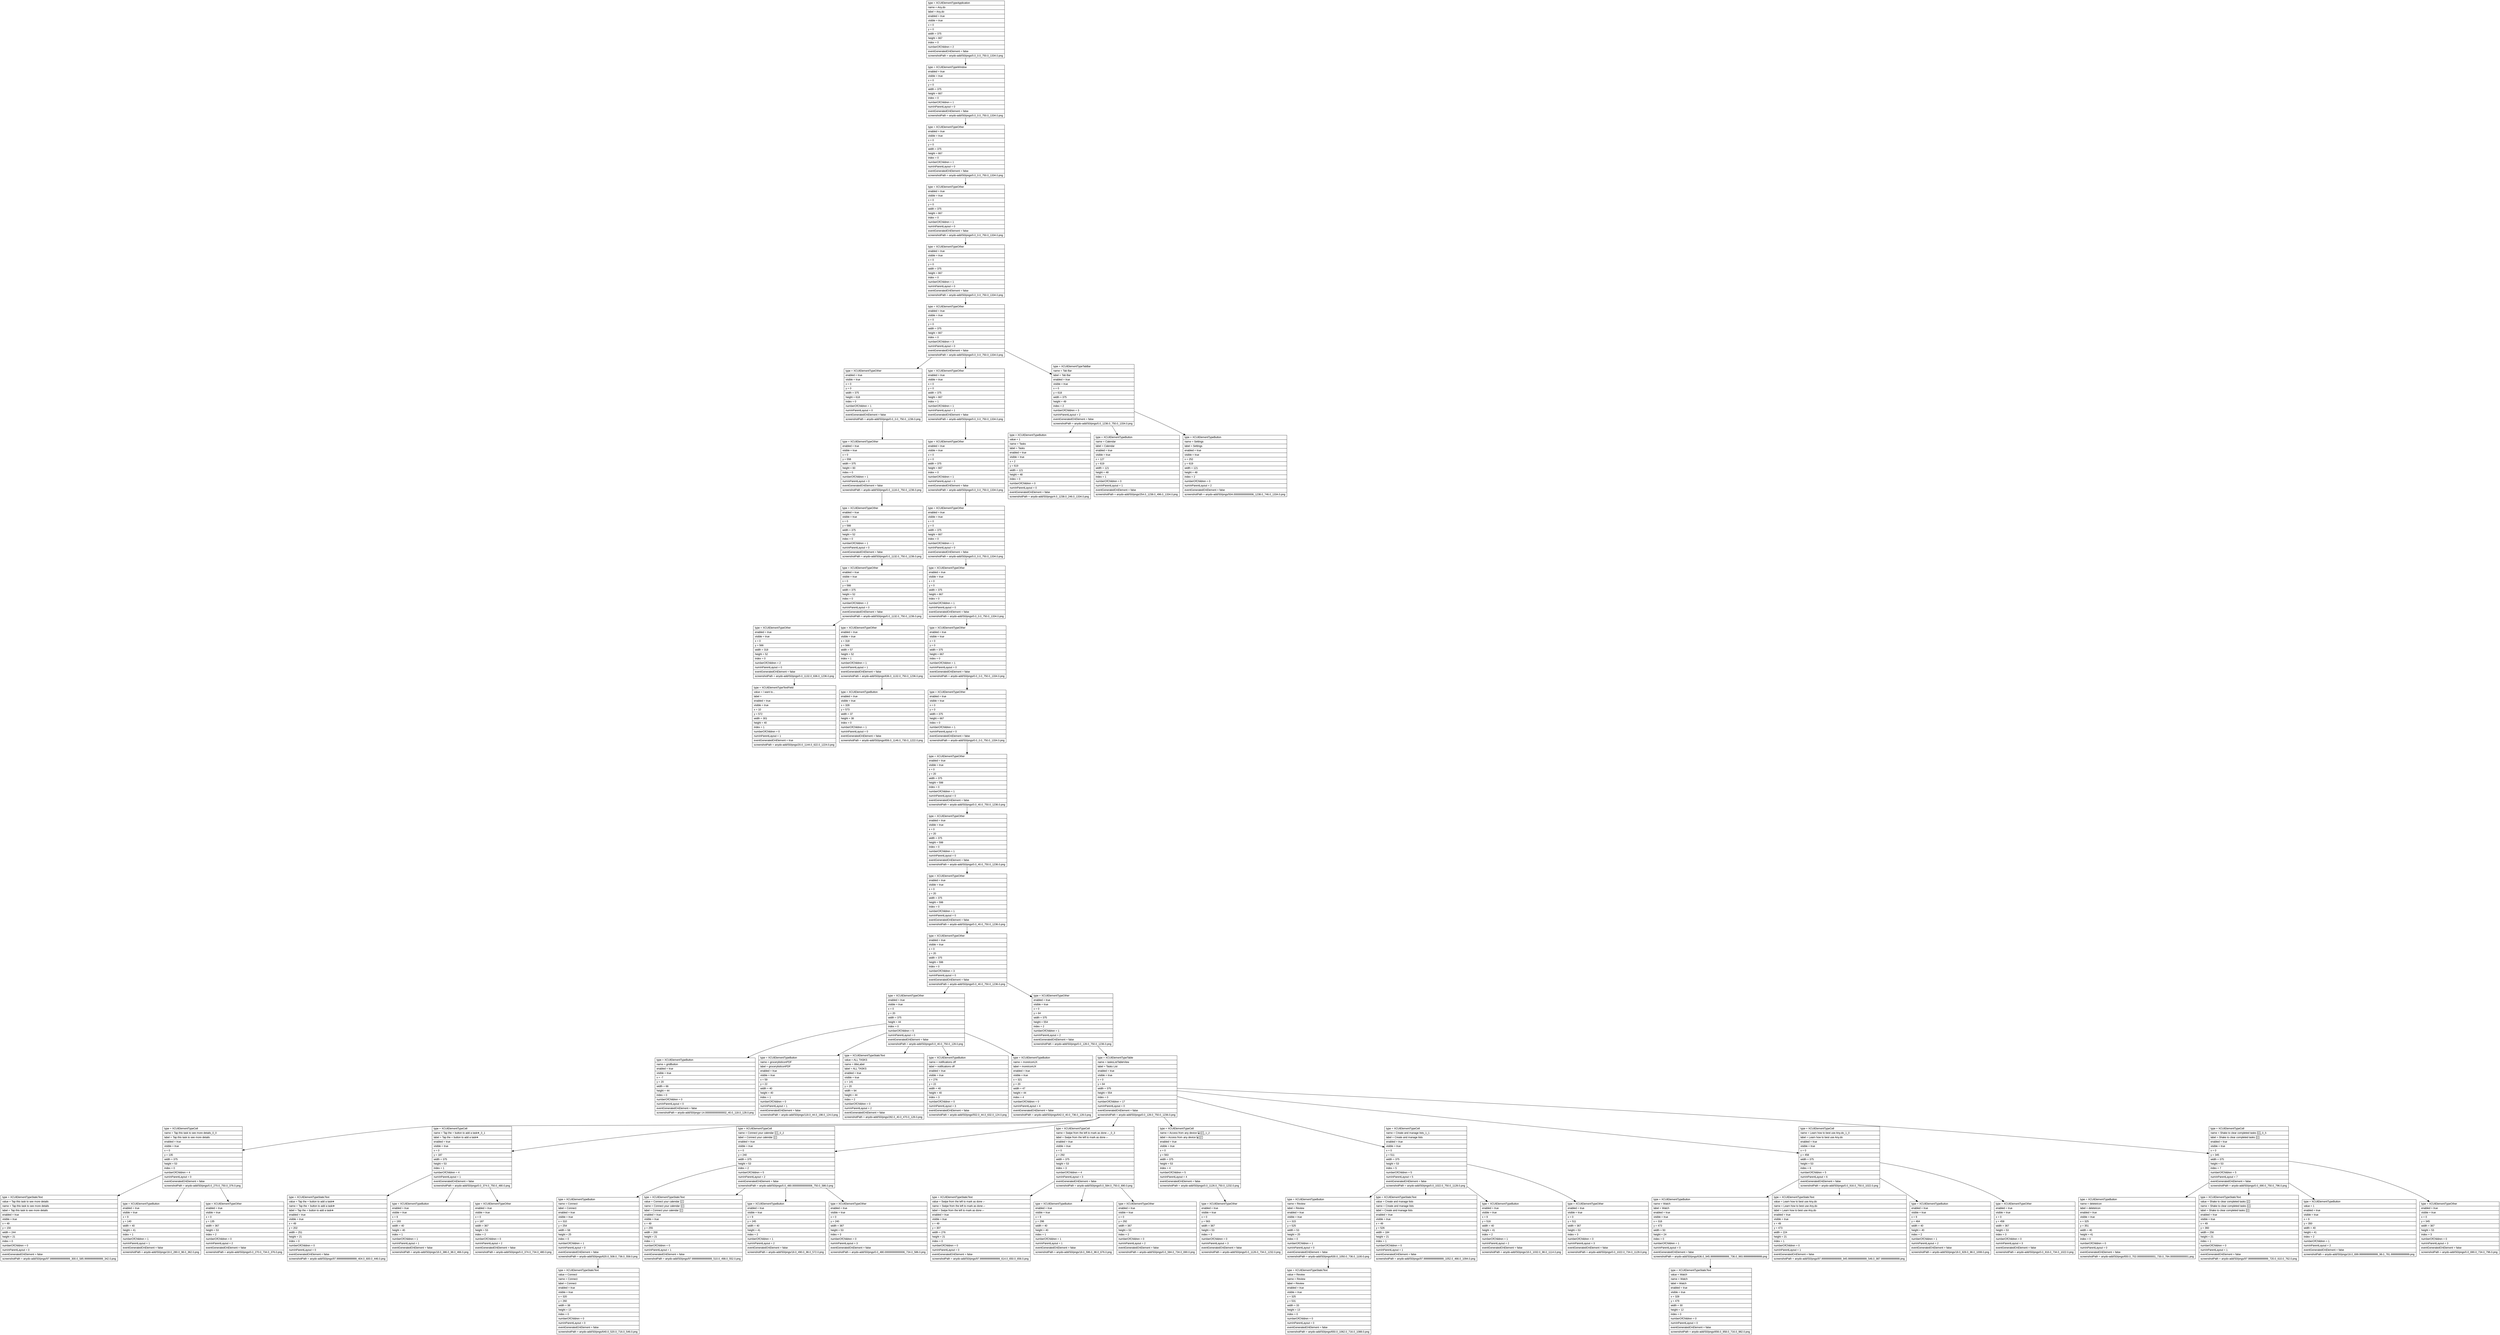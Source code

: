 digraph Layout {

	node [shape=record fontname=Arial];

	0	[label="{type = XCUIElementTypeApplication\l|name = Any.do\l|label = Any.do\l|enabled = true\l|visible = true\l|x = 0\l|y = 0\l|width = 375\l|height = 667\l|index = 0\l|numberOfChildren = 2\l|eventGeneratedOnElement = false \l|screenshotPath = anydo-add/S0/pngs/0.0_0.0_750.0_1334.0.png\l}"]
	1	[label="{type = XCUIElementTypeWindow\l|enabled = true\l|visible = true\l|x = 0\l|y = 0\l|width = 375\l|height = 667\l|index = 0\l|numberOfChildren = 1\l|numInParentLayout = 0\l|eventGeneratedOnElement = false \l|screenshotPath = anydo-add/S0/pngs/0.0_0.0_750.0_1334.0.png\l}"]
	2	[label="{type = XCUIElementTypeOther\l|enabled = true\l|visible = true\l|x = 0\l|y = 0\l|width = 375\l|height = 667\l|index = 0\l|numberOfChildren = 1\l|numInParentLayout = 0\l|eventGeneratedOnElement = false \l|screenshotPath = anydo-add/S0/pngs/0.0_0.0_750.0_1334.0.png\l}"]
	3	[label="{type = XCUIElementTypeOther\l|enabled = true\l|visible = true\l|x = 0\l|y = 0\l|width = 375\l|height = 667\l|index = 0\l|numberOfChildren = 1\l|numInParentLayout = 0\l|eventGeneratedOnElement = false \l|screenshotPath = anydo-add/S0/pngs/0.0_0.0_750.0_1334.0.png\l}"]
	4	[label="{type = XCUIElementTypeOther\l|enabled = true\l|visible = true\l|x = 0\l|y = 0\l|width = 375\l|height = 667\l|index = 0\l|numberOfChildren = 1\l|numInParentLayout = 0\l|eventGeneratedOnElement = false \l|screenshotPath = anydo-add/S0/pngs/0.0_0.0_750.0_1334.0.png\l}"]
	5	[label="{type = XCUIElementTypeOther\l|enabled = true\l|visible = true\l|x = 0\l|y = 0\l|width = 375\l|height = 667\l|index = 0\l|numberOfChildren = 3\l|numInParentLayout = 0\l|eventGeneratedOnElement = false \l|screenshotPath = anydo-add/S0/pngs/0.0_0.0_750.0_1334.0.png\l}"]
	6	[label="{type = XCUIElementTypeOther\l|enabled = true\l|visible = true\l|x = 0\l|y = 0\l|width = 375\l|height = 618\l|index = 0\l|numberOfChildren = 1\l|numInParentLayout = 0\l|eventGeneratedOnElement = false \l|screenshotPath = anydo-add/S0/pngs/0.0_0.0_750.0_1236.0.png\l}"]
	7	[label="{type = XCUIElementTypeOther\l|enabled = true\l|visible = true\l|x = 0\l|y = 0\l|width = 375\l|height = 667\l|index = 1\l|numberOfChildren = 1\l|numInParentLayout = 1\l|eventGeneratedOnElement = false \l|screenshotPath = anydo-add/S0/pngs/0.0_0.0_750.0_1334.0.png\l}"]
	8	[label="{type = XCUIElementTypeTabBar\l|name = Tab Bar\l|label = Tab Bar\l|enabled = true\l|visible = true\l|x = 0\l|y = 618\l|width = 375\l|height = 49\l|index = 2\l|numberOfChildren = 3\l|numInParentLayout = 2\l|eventGeneratedOnElement = false \l|screenshotPath = anydo-add/S0/pngs/0.0_1236.0_750.0_1334.0.png\l}"]
	9	[label="{type = XCUIElementTypeOther\l|enabled = true\l|visible = true\l|x = 0\l|y = 558\l|width = 375\l|height = 60\l|index = 0\l|numberOfChildren = 1\l|numInParentLayout = 0\l|eventGeneratedOnElement = false \l|screenshotPath = anydo-add/S0/pngs/0.0_1116.0_750.0_1236.0.png\l}"]
	10	[label="{type = XCUIElementTypeOther\l|enabled = true\l|visible = true\l|x = 0\l|y = 0\l|width = 375\l|height = 667\l|index = 0\l|numberOfChildren = 1\l|numInParentLayout = 0\l|eventGeneratedOnElement = false \l|screenshotPath = anydo-add/S0/pngs/0.0_0.0_750.0_1334.0.png\l}"]
	11	[label="{type = XCUIElementTypeButton\l|value = 1\l|name = Tasks\l|label = Tasks\l|enabled = true\l|visible = true\l|x = 2\l|y = 619\l|width = 121\l|height = 48\l|index = 0\l|numberOfChildren = 0\l|numInParentLayout = 0\l|eventGeneratedOnElement = false \l|screenshotPath = anydo-add/S0/pngs/4.0_1238.0_246.0_1334.0.png\l}"]
	12	[label="{type = XCUIElementTypeButton\l|name = Calendar\l|label = Calendar\l|enabled = true\l|visible = true\l|x = 127\l|y = 619\l|width = 121\l|height = 48\l|index = 1\l|numberOfChildren = 0\l|numInParentLayout = 1\l|eventGeneratedOnElement = false \l|screenshotPath = anydo-add/S0/pngs/254.0_1238.0_496.0_1334.0.png\l}"]
	13	[label="{type = XCUIElementTypeButton\l|name = Settings\l|label = Settings\l|enabled = true\l|visible = true\l|x = 252\l|y = 619\l|width = 121\l|height = 48\l|index = 2\l|numberOfChildren = 0\l|numInParentLayout = 2\l|eventGeneratedOnElement = false \l|screenshotPath = anydo-add/S0/pngs/504.00000000000006_1238.0_746.0_1334.0.png\l}"]
	14	[label="{type = XCUIElementTypeOther\l|enabled = true\l|visible = true\l|x = 0\l|y = 566\l|width = 375\l|height = 52\l|index = 0\l|numberOfChildren = 1\l|numInParentLayout = 0\l|eventGeneratedOnElement = false \l|screenshotPath = anydo-add/S0/pngs/0.0_1132.0_750.0_1236.0.png\l}"]
	15	[label="{type = XCUIElementTypeOther\l|enabled = true\l|visible = true\l|x = 0\l|y = 0\l|width = 375\l|height = 667\l|index = 0\l|numberOfChildren = 1\l|numInParentLayout = 0\l|eventGeneratedOnElement = false \l|screenshotPath = anydo-add/S0/pngs/0.0_0.0_750.0_1334.0.png\l}"]
	16	[label="{type = XCUIElementTypeOther\l|enabled = true\l|visible = true\l|x = 0\l|y = 566\l|width = 375\l|height = 52\l|index = 0\l|numberOfChildren = 2\l|numInParentLayout = 0\l|eventGeneratedOnElement = false \l|screenshotPath = anydo-add/S0/pngs/0.0_1132.0_750.0_1236.0.png\l}"]
	17	[label="{type = XCUIElementTypeOther\l|enabled = true\l|visible = true\l|x = 0\l|y = 0\l|width = 375\l|height = 667\l|index = 0\l|numberOfChildren = 1\l|numInParentLayout = 0\l|eventGeneratedOnElement = false \l|screenshotPath = anydo-add/S0/pngs/0.0_0.0_750.0_1334.0.png\l}"]
	18	[label="{type = XCUIElementTypeOther\l|enabled = true\l|visible = true\l|x = 0\l|y = 566\l|width = 318\l|height = 52\l|index = 0\l|numberOfChildren = 2\l|numInParentLayout = 0\l|eventGeneratedOnElement = false \l|screenshotPath = anydo-add/S0/pngs/0.0_1132.0_636.0_1236.0.png\l}"]
	19	[label="{type = XCUIElementTypeOther\l|enabled = true\l|visible = true\l|x = 318\l|y = 566\l|width = 57\l|height = 52\l|index = 1\l|numberOfChildren = 1\l|numInParentLayout = 1\l|eventGeneratedOnElement = false \l|screenshotPath = anydo-add/S0/pngs/636.0_1132.0_750.0_1236.0.png\l}"]
	20	[label="{type = XCUIElementTypeOther\l|enabled = true\l|visible = true\l|x = 0\l|y = 0\l|width = 375\l|height = 667\l|index = 0\l|numberOfChildren = 1\l|numInParentLayout = 0\l|eventGeneratedOnElement = false \l|screenshotPath = anydo-add/S0/pngs/0.0_0.0_750.0_1334.0.png\l}"]
	21	[label="{type = XCUIElementTypeTextField\l|value = I want to...\l|label = \l|enabled = true\l|visible = true\l|x = 10\l|y = 572\l|width = 301\l|height = 40\l|index = 1\l|numberOfChildren = 0\l|numInParentLayout = 1\l|eventGeneratedOnElement = true \l|screenshotPath = anydo-add/S0/pngs/20.0_1144.0_622.0_1224.0.png\l}"]
	22	[label="{type = XCUIElementTypeButton\l|enabled = true\l|visible = true\l|x = 328\l|y = 573\l|width = 37\l|height = 38\l|index = 0\l|numberOfChildren = 1\l|numInParentLayout = 0\l|eventGeneratedOnElement = false \l|screenshotPath = anydo-add/S0/pngs/656.0_1146.0_730.0_1222.0.png\l}"]
	23	[label="{type = XCUIElementTypeOther\l|enabled = true\l|visible = true\l|x = 0\l|y = 0\l|width = 375\l|height = 667\l|index = 0\l|numberOfChildren = 1\l|numInParentLayout = 0\l|eventGeneratedOnElement = false \l|screenshotPath = anydo-add/S0/pngs/0.0_0.0_750.0_1334.0.png\l}"]
	24	[label="{type = XCUIElementTypeOther\l|enabled = true\l|visible = true\l|x = 0\l|y = 20\l|width = 375\l|height = 598\l|index = 0\l|numberOfChildren = 1\l|numInParentLayout = 0\l|eventGeneratedOnElement = false \l|screenshotPath = anydo-add/S0/pngs/0.0_40.0_750.0_1236.0.png\l}"]
	25	[label="{type = XCUIElementTypeOther\l|enabled = true\l|visible = true\l|x = 0\l|y = 20\l|width = 375\l|height = 598\l|index = 0\l|numberOfChildren = 1\l|numInParentLayout = 0\l|eventGeneratedOnElement = false \l|screenshotPath = anydo-add/S0/pngs/0.0_40.0_750.0_1236.0.png\l}"]
	26	[label="{type = XCUIElementTypeOther\l|enabled = true\l|visible = true\l|x = 0\l|y = 20\l|width = 375\l|height = 598\l|index = 0\l|numberOfChildren = 1\l|numInParentLayout = 0\l|eventGeneratedOnElement = false \l|screenshotPath = anydo-add/S0/pngs/0.0_40.0_750.0_1236.0.png\l}"]
	27	[label="{type = XCUIElementTypeOther\l|enabled = true\l|visible = true\l|x = 0\l|y = 20\l|width = 375\l|height = 598\l|index = 0\l|numberOfChildren = 3\l|numInParentLayout = 0\l|eventGeneratedOnElement = false \l|screenshotPath = anydo-add/S0/pngs/0.0_40.0_750.0_1236.0.png\l}"]
	28	[label="{type = XCUIElementTypeOther\l|enabled = true\l|visible = true\l|x = 0\l|y = 20\l|width = 375\l|height = 44\l|index = 0\l|numberOfChildren = 5\l|numInParentLayout = 0\l|eventGeneratedOnElement = false \l|screenshotPath = anydo-add/S0/pngs/0.0_40.0_750.0_128.0.png\l}"]
	29	[label="{type = XCUIElementTypeOther\l|enabled = true\l|visible = true\l|x = 0\l|y = 64\l|width = 375\l|height = 554\l|index = 2\l|numberOfChildren = 1\l|numInParentLayout = 2\l|eventGeneratedOnElement = false \l|screenshotPath = anydo-add/S0/pngs/0.0_128.0_750.0_1236.0.png\l}"]
	30	[label="{type = XCUIElementTypeButton\l|name = gridButton\l|enabled = true\l|visible = true\l|x = -7\l|y = 20\l|width = 66\l|height = 44\l|index = 0\l|numberOfChildren = 0\l|numInParentLayout = 0\l|eventGeneratedOnElement = false \l|screenshotPath = anydo-add/S0/pngs/-14.000000000000002_40.0_118.0_128.0.png\l}"]
	31	[label="{type = XCUIElementTypeButton\l|name = grocerylistIconPDF\l|label = grocerylistIconPDF\l|enabled = true\l|visible = true\l|x = 59\l|y = 22\l|width = 40\l|height = 40\l|index = 1\l|numberOfChildren = 0\l|numInParentLayout = 1\l|eventGeneratedOnElement = false \l|screenshotPath = anydo-add/S0/pngs/118.0_44.0_198.0_124.0.png\l}"]
	32	[label="{type = XCUIElementTypeStaticText\l|value = ALL TASKS\l|name = titleLabel\l|label = ALL TASKS\l|enabled = true\l|visible = true\l|x = 141\l|y = 20\l|width = 94\l|height = 44\l|index = 2\l|numberOfChildren = 0\l|numInParentLayout = 2\l|eventGeneratedOnElement = false \l|screenshotPath = anydo-add/S0/pngs/282.0_40.0_470.0_128.0.png\l}"]
	33	[label="{type = XCUIElementTypeButton\l|name = notifications off\l|label = notifications off\l|enabled = true\l|visible = true\l|x = 276\l|y = 22\l|width = 40\l|height = 40\l|index = 3\l|numberOfChildren = 0\l|numInParentLayout = 3\l|eventGeneratedOnElement = false \l|screenshotPath = anydo-add/S0/pngs/552.0_44.0_632.0_124.0.png\l}"]
	34	[label="{type = XCUIElementTypeButton\l|name = moreIconUX\l|label = moreIconUX\l|enabled = true\l|visible = true\l|x = 321\l|y = 20\l|width = 47\l|height = 44\l|index = 4\l|numberOfChildren = 0\l|numInParentLayout = 4\l|eventGeneratedOnElement = false \l|screenshotPath = anydo-add/S0/pngs/642.0_40.0_736.0_128.0.png\l}"]
	35	[label="{type = XCUIElementTypeTable\l|name = tasksListTableView\l|label = Tasks List\l|enabled = true\l|visible = true\l|x = 0\l|y = 64\l|width = 375\l|height = 554\l|index = 0\l|numberOfChildren = 17\l|numInParentLayout = 0\l|eventGeneratedOnElement = false \l|screenshotPath = anydo-add/S0/pngs/0.0_128.0_750.0_1236.0.png\l}"]
	36	[label="{type = XCUIElementTypeCell\l|name = Tap this task to see more details_0_0\l|label = Tap this task to see more details\l|enabled = true\l|visible = true\l|x = 0\l|y = 135\l|width = 375\l|height = 53\l|index = 0\l|numberOfChildren = 4\l|numInParentLayout = 0\l|eventGeneratedOnElement = false \l|screenshotPath = anydo-add/S0/pngs/0.0_270.0_750.0_376.0.png\l}"]
	37	[label="{type = XCUIElementTypeCell\l|name = Tap the + button to add a task➕_0_1\l|label = Tap the + button to add a task➕\l|enabled = true\l|visible = true\l|x = 0\l|y = 187\l|width = 375\l|height = 53\l|index = 1\l|numberOfChildren = 4\l|numInParentLayout = 1\l|eventGeneratedOnElement = false \l|screenshotPath = anydo-add/S0/pngs/0.0_374.0_750.0_480.0.png\l}"]
	38	[label="{type = XCUIElementTypeCell\l|name = Connect your calendar 📅_0_2\l|label = Connect your calendar 📅\l|enabled = true\l|visible = true\l|x = 0\l|y = 240\l|width = 375\l|height = 53\l|index = 2\l|numberOfChildren = 5\l|numInParentLayout = 2\l|eventGeneratedOnElement = false \l|screenshotPath = anydo-add/S0/pngs/0.0_480.00000000000006_750.0_586.0.png\l}"]
	39	[label="{type = XCUIElementTypeCell\l|name = Swipe from the left to mark as done 👉_0_3\l|label = Swipe from the left to mark as done 👉\l|enabled = true\l|visible = true\l|x = 0\l|y = 292\l|width = 375\l|height = 53\l|index = 3\l|numberOfChildren = 4\l|numInParentLayout = 3\l|eventGeneratedOnElement = false \l|screenshotPath = anydo-add/S0/pngs/0.0_584.0_750.0_690.0.png\l}"]
	40	[label="{type = XCUIElementTypeCell\l|name = Access from any device 💻📱_1_2\l|label = Access from any device 💻📱\l|enabled = true\l|visible = true\l|x = 0\l|y = 563\l|width = 375\l|height = 53\l|index = 4\l|numberOfChildren = 5\l|numInParentLayout = 4\l|eventGeneratedOnElement = false \l|screenshotPath = anydo-add/S0/pngs/0.0_1126.0_750.0_1232.0.png\l}"]
	41	[label="{type = XCUIElementTypeCell\l|name = Create and manage lists_1_1\l|label = Create and manage lists\l|enabled = true\l|visible = true\l|x = 0\l|y = 511\l|width = 375\l|height = 53\l|index = 5\l|numberOfChildren = 5\l|numInParentLayout = 5\l|eventGeneratedOnElement = false \l|screenshotPath = anydo-add/S0/pngs/0.0_1022.0_750.0_1128.0.png\l}"]
	42	[label="{type = XCUIElementTypeCell\l|name = Learn how to best use Any.do_1_0\l|label = Learn how to best use Any.do\l|enabled = true\l|visible = true\l|x = 0\l|y = 458\l|width = 375\l|height = 53\l|index = 6\l|numberOfChildren = 5\l|numInParentLayout = 6\l|eventGeneratedOnElement = false \l|screenshotPath = anydo-add/S0/pngs/0.0_916.0_750.0_1022.0.png\l}"]
	43	[label="{type = XCUIElementTypeCell\l|name = Shake to clear completed tasks 🧹_0_5\l|label = Shake to clear completed tasks 🧹\l|enabled = true\l|visible = true\l|x = 0\l|y = 345\l|width = 375\l|height = 53\l|index = 7\l|numberOfChildren = 5\l|numInParentLayout = 7\l|eventGeneratedOnElement = false \l|screenshotPath = anydo-add/S0/pngs/0.0_690.0_750.0_796.0.png\l}"]
	44	[label="{type = XCUIElementTypeStaticText\l|value = Tap this task to see more details\l|name = Tap this task to see more details\l|label = Tap this task to see more details\l|enabled = true\l|visible = true\l|x = 49\l|y = 150\l|width = 244\l|height = 21\l|index = 0\l|numberOfChildren = 0\l|numInParentLayout = 0\l|eventGeneratedOnElement = false \l|screenshotPath = anydo-add/S0/pngs/97.99999999999999_300.0_585.9999999999999_342.0.png\l}"]
	45	[label="{type = XCUIElementTypeButton\l|enabled = true\l|visible = true\l|x = 9\l|y = 140\l|width = 40\l|height = 41\l|index = 1\l|numberOfChildren = 1\l|numInParentLayout = 1\l|eventGeneratedOnElement = false \l|screenshotPath = anydo-add/S0/pngs/18.0_280.0_98.0_362.0.png\l}"]
	46	[label="{type = XCUIElementTypeOther\l|enabled = true\l|visible = true\l|x = 0\l|y = 135\l|width = 367\l|height = 53\l|index = 2\l|numberOfChildren = 0\l|numInParentLayout = 2\l|eventGeneratedOnElement = false \l|screenshotPath = anydo-add/S0/pngs/0.0_270.0_734.0_376.0.png\l}"]
	47	[label="{type = XCUIElementTypeStaticText\l|value = Tap the + button to add a task➕\l|name = Tap the + button to add a task➕\l|label = Tap the + button to add a task➕\l|enabled = true\l|visible = true\l|x = 49\l|y = 202\l|width = 251\l|height = 21\l|index = 0\l|numberOfChildren = 0\l|numInParentLayout = 0\l|eventGeneratedOnElement = false \l|screenshotPath = anydo-add/S0/pngs/97.99999999999999_404.0_600.0_446.0.png\l}"]
	48	[label="{type = XCUIElementTypeButton\l|enabled = true\l|visible = true\l|x = 9\l|y = 193\l|width = 40\l|height = 40\l|index = 1\l|numberOfChildren = 1\l|numInParentLayout = 1\l|eventGeneratedOnElement = false \l|screenshotPath = anydo-add/S0/pngs/18.0_386.0_98.0_466.0.png\l}"]
	49	[label="{type = XCUIElementTypeOther\l|enabled = true\l|visible = true\l|x = 0\l|y = 187\l|width = 367\l|height = 53\l|index = 2\l|numberOfChildren = 0\l|numInParentLayout = 2\l|eventGeneratedOnElement = false \l|screenshotPath = anydo-add/S0/pngs/0.0_374.0_734.0_480.0.png\l}"]
	50	[label="{type = XCUIElementTypeButton\l|name = Connect\l|label = Connect\l|enabled = true\l|visible = true\l|x = 310\l|y = 254\l|width = 58\l|height = 25\l|index = 0\l|numberOfChildren = 1\l|numInParentLayout = 0\l|eventGeneratedOnElement = false \l|screenshotPath = anydo-add/S0/pngs/620.0_508.0_736.0_558.0.png\l}"]
	51	[label="{type = XCUIElementTypeStaticText\l|value = Connect your calendar 📅\l|name = Connect your calendar 📅\l|label = Connect your calendar 📅\l|enabled = true\l|visible = true\l|x = 49\l|y = 255\l|width = 200\l|height = 21\l|index = 1\l|numberOfChildren = 0\l|numInParentLayout = 1\l|eventGeneratedOnElement = false \l|screenshotPath = anydo-add/S0/pngs/97.99999999999999_510.0_498.0_552.0.png\l}"]
	52	[label="{type = XCUIElementTypeButton\l|enabled = true\l|visible = true\l|x = 9\l|y = 245\l|width = 40\l|height = 41\l|index = 2\l|numberOfChildren = 1\l|numInParentLayout = 2\l|eventGeneratedOnElement = false \l|screenshotPath = anydo-add/S0/pngs/18.0_490.0_98.0_572.0.png\l}"]
	53	[label="{type = XCUIElementTypeOther\l|enabled = true\l|visible = true\l|x = 0\l|y = 240\l|width = 367\l|height = 53\l|index = 3\l|numberOfChildren = 0\l|numInParentLayout = 3\l|eventGeneratedOnElement = false \l|screenshotPath = anydo-add/S0/pngs/0.0_480.00000000000006_734.0_586.0.png\l}"]
	54	[label="{type = XCUIElementTypeStaticText\l|value = Swipe from the left to mark as done 👉\l|name = Swipe from the left to mark as done 👉\l|label = Swipe from the left to mark as done 👉\l|enabled = true\l|visible = true\l|x = 49\l|y = 307\l|width = 276\l|height = 21\l|index = 0\l|numberOfChildren = 0\l|numInParentLayout = 0\l|eventGeneratedOnElement = false \l|screenshotPath = anydo-add/S0/pngs/97.99999999999999_614.0_650.0_656.0.png\l}"]
	55	[label="{type = XCUIElementTypeButton\l|enabled = true\l|visible = true\l|x = 9\l|y = 298\l|width = 40\l|height = 40\l|index = 1\l|numberOfChildren = 1\l|numInParentLayout = 1\l|eventGeneratedOnElement = false \l|screenshotPath = anydo-add/S0/pngs/18.0_596.0_98.0_676.0.png\l}"]
	56	[label="{type = XCUIElementTypeOther\l|enabled = true\l|visible = true\l|x = 0\l|y = 292\l|width = 367\l|height = 53\l|index = 2\l|numberOfChildren = 0\l|numInParentLayout = 2\l|eventGeneratedOnElement = false \l|screenshotPath = anydo-add/S0/pngs/0.0_584.0_734.0_690.0.png\l}"]
	57	[label="{type = XCUIElementTypeOther\l|enabled = true\l|visible = true\l|x = 0\l|y = 563\l|width = 367\l|height = 53\l|index = 3\l|numberOfChildren = 0\l|numInParentLayout = 3\l|eventGeneratedOnElement = false \l|screenshotPath = anydo-add/S0/pngs/0.0_1126.0_734.0_1232.0.png\l}"]
	58	[label="{type = XCUIElementTypeButton\l|name = Review\l|label = Review\l|enabled = true\l|visible = true\l|x = 315\l|y = 525\l|width = 53\l|height = 25\l|index = 0\l|numberOfChildren = 1\l|numInParentLayout = 0\l|eventGeneratedOnElement = false \l|screenshotPath = anydo-add/S0/pngs/630.0_1050.0_736.0_1100.0.png\l}"]
	59	[label="{type = XCUIElementTypeStaticText\l|value = Create and manage lists\l|name = Create and manage lists\l|label = Create and manage lists\l|enabled = true\l|visible = true\l|x = 49\l|y = 526\l|width = 184\l|height = 21\l|index = 1\l|numberOfChildren = 0\l|numInParentLayout = 1\l|eventGeneratedOnElement = false \l|screenshotPath = anydo-add/S0/pngs/97.99999999999999_1052.0_466.0_1094.0.png\l}"]
	60	[label="{type = XCUIElementTypeButton\l|enabled = true\l|visible = true\l|x = 9\l|y = 516\l|width = 40\l|height = 41\l|index = 2\l|numberOfChildren = 1\l|numInParentLayout = 2\l|eventGeneratedOnElement = false \l|screenshotPath = anydo-add/S0/pngs/18.0_1032.0_98.0_1114.0.png\l}"]
	61	[label="{type = XCUIElementTypeOther\l|enabled = true\l|visible = true\l|x = 0\l|y = 511\l|width = 367\l|height = 53\l|index = 3\l|numberOfChildren = 0\l|numInParentLayout = 3\l|eventGeneratedOnElement = false \l|screenshotPath = anydo-add/S0/pngs/0.0_1022.0_734.0_1128.0.png\l}"]
	62	[label="{type = XCUIElementTypeButton\l|name = Watch\l|label = Watch\l|enabled = true\l|visible = true\l|x = 318\l|y = 473\l|width = 50\l|height = 24\l|index = 0\l|numberOfChildren = 1\l|numInParentLayout = 0\l|eventGeneratedOnElement = false \l|screenshotPath = anydo-add/S0/pngs/636.0_945.9999999999999_736.0_993.9999999999999.png\l}"]
	63	[label="{type = XCUIElementTypeStaticText\l|value = Learn how to best use Any.do\l|name = Learn how to best use Any.do\l|label = Learn how to best use Any.do\l|enabled = true\l|visible = true\l|x = 49\l|y = 473\l|width = 224\l|height = 21\l|index = 1\l|numberOfChildren = 0\l|numInParentLayout = 1\l|eventGeneratedOnElement = false \l|screenshotPath = anydo-add/S0/pngs/97.99999999999999_945.9999999999999_546.0_987.9999999999999.png\l}"]
	64	[label="{type = XCUIElementTypeButton\l|enabled = true\l|visible = true\l|x = 9\l|y = 464\l|width = 40\l|height = 40\l|index = 2\l|numberOfChildren = 1\l|numInParentLayout = 2\l|eventGeneratedOnElement = false \l|screenshotPath = anydo-add/S0/pngs/18.0_928.0_98.0_1008.0.png\l}"]
	65	[label="{type = XCUIElementTypeOther\l|enabled = true\l|visible = true\l|x = 0\l|y = 458\l|width = 367\l|height = 53\l|index = 3\l|numberOfChildren = 0\l|numInParentLayout = 3\l|eventGeneratedOnElement = false \l|screenshotPath = anydo-add/S0/pngs/0.0_916.0_734.0_1022.0.png\l}"]
	66	[label="{type = XCUIElementTypeButton\l|name = deleteIcon\l|label = deleteIcon\l|enabled = true\l|visible = true\l|x = 325\l|y = 351\l|width = 40\l|height = 41\l|index = 0\l|numberOfChildren = 0\l|numInParentLayout = 0\l|eventGeneratedOnElement = false \l|screenshotPath = anydo-add/S0/pngs/650.0_702.0000000000001_730.0_784.0000000000001.png\l}"]
	67	[label="{type = XCUIElementTypeStaticText\l|value = Shake to clear completed tasks 🧹\l|name = Shake to clear completed tasks 🧹\l|label = Shake to clear completed tasks 🧹\l|enabled = true\l|visible = true\l|x = 49\l|y = 360\l|width = 256\l|height = 21\l|index = 1\l|numberOfChildren = 0\l|numInParentLayout = 1\l|eventGeneratedOnElement = false \l|screenshotPath = anydo-add/S0/pngs/97.99999999999999_720.0_610.0_762.0.png\l}"]
	68	[label="{type = XCUIElementTypeButton\l|value = 1\l|enabled = true\l|visible = true\l|x = 9\l|y = 350\l|width = 40\l|height = 41\l|index = 2\l|numberOfChildren = 1\l|numInParentLayout = 2\l|eventGeneratedOnElement = false \l|screenshotPath = anydo-add/S0/pngs/18.0_699.9999999999999_98.0_781.9999999999999.png\l}"]
	69	[label="{type = XCUIElementTypeOther\l|enabled = true\l|visible = true\l|x = 0\l|y = 345\l|width = 367\l|height = 53\l|index = 3\l|numberOfChildren = 0\l|numInParentLayout = 3\l|eventGeneratedOnElement = false \l|screenshotPath = anydo-add/S0/pngs/0.0_690.0_734.0_796.0.png\l}"]
	70	[label="{type = XCUIElementTypeStaticText\l|value = Connect\l|name = Connect\l|label = Connect\l|enabled = true\l|visible = true\l|x = 320\l|y = 260\l|width = 38\l|height = 13\l|index = 0\l|numberOfChildren = 0\l|numInParentLayout = 0\l|eventGeneratedOnElement = false \l|screenshotPath = anydo-add/S0/pngs/640.0_520.0_716.0_546.0.png\l}"]
	71	[label="{type = XCUIElementTypeStaticText\l|value = Review\l|name = Review\l|label = Review\l|enabled = true\l|visible = true\l|x = 325\l|y = 531\l|width = 33\l|height = 13\l|index = 0\l|numberOfChildren = 0\l|numInParentLayout = 0\l|eventGeneratedOnElement = false \l|screenshotPath = anydo-add/S0/pngs/650.0_1062.0_716.0_1088.0.png\l}"]
	72	[label="{type = XCUIElementTypeStaticText\l|value = Watch\l|name = Watch\l|label = Watch\l|enabled = true\l|visible = true\l|x = 328\l|y = 479\l|width = 30\l|height = 12\l|index = 0\l|numberOfChildren = 0\l|numInParentLayout = 0\l|eventGeneratedOnElement = false \l|screenshotPath = anydo-add/S0/pngs/656.0_958.0_716.0_982.0.png\l}"]


	0 -> 1
	1 -> 2
	2 -> 3
	3 -> 4
	4 -> 5
	5 -> 6
	5 -> 7
	5 -> 8
	6 -> 9
	7 -> 10
	8 -> 11
	8 -> 12
	8 -> 13
	9 -> 14
	10 -> 15
	14 -> 16
	15 -> 17
	16 -> 18
	16 -> 19
	17 -> 20
	18 -> 21
	19 -> 22
	20 -> 23
	23 -> 24
	24 -> 25
	25 -> 26
	26 -> 27
	27 -> 28
	27 -> 29
	28 -> 30
	28 -> 31
	28 -> 32
	28 -> 33
	28 -> 34
	29 -> 35
	35 -> 36
	35 -> 37
	35 -> 38
	35 -> 39
	35 -> 40
	35 -> 41
	35 -> 42
	35 -> 43
	36 -> 44
	36 -> 45
	36 -> 46
	37 -> 47
	37 -> 48
	37 -> 49
	38 -> 50
	38 -> 51
	38 -> 52
	38 -> 53
	39 -> 54
	39 -> 55
	39 -> 56
	40 -> 57
	41 -> 58
	41 -> 59
	41 -> 60
	41 -> 61
	42 -> 62
	42 -> 63
	42 -> 64
	42 -> 65
	43 -> 66
	43 -> 67
	43 -> 68
	43 -> 69
	50 -> 70
	58 -> 71
	62 -> 72


}